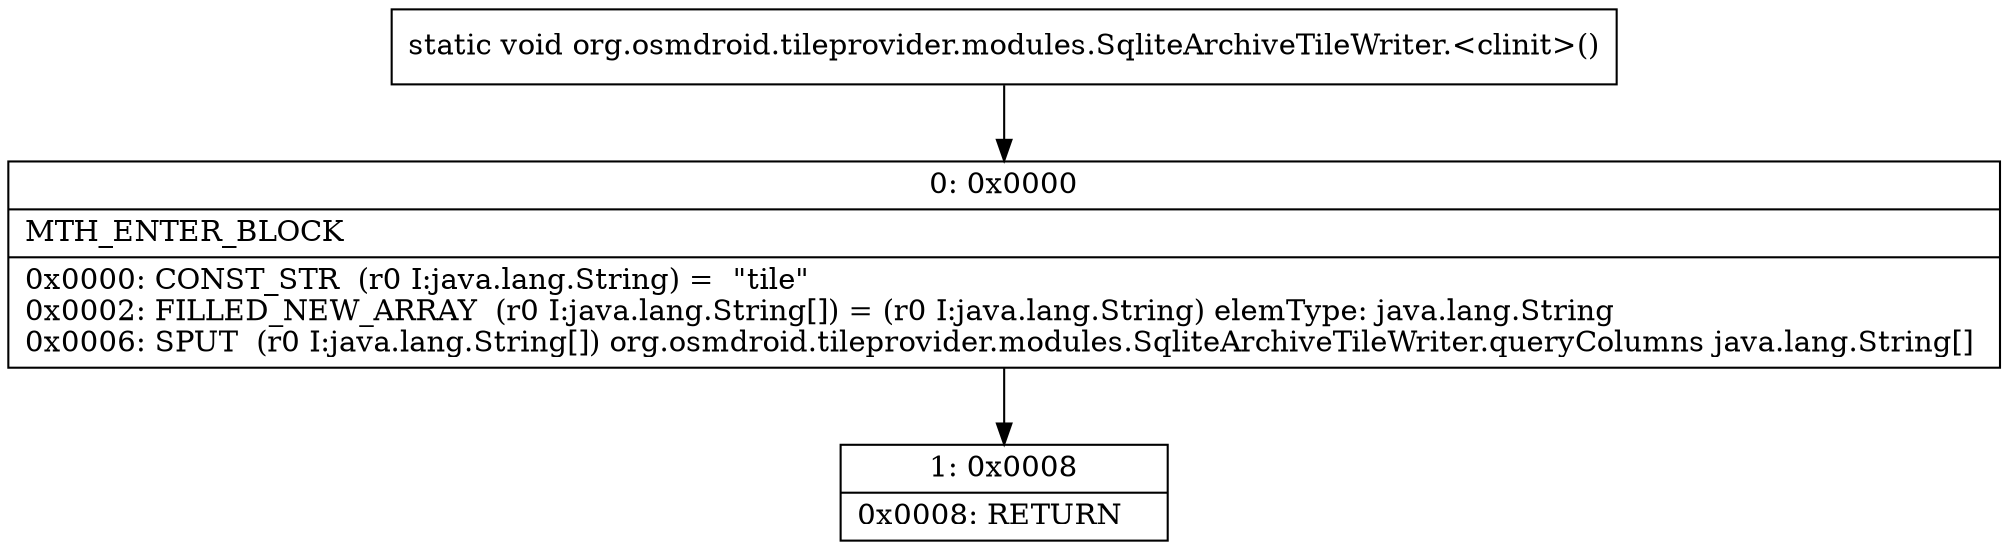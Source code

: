 digraph "CFG fororg.osmdroid.tileprovider.modules.SqliteArchiveTileWriter.\<clinit\>()V" {
Node_0 [shape=record,label="{0\:\ 0x0000|MTH_ENTER_BLOCK\l|0x0000: CONST_STR  (r0 I:java.lang.String) =  \"tile\" \l0x0002: FILLED_NEW_ARRAY  (r0 I:java.lang.String[]) = (r0 I:java.lang.String) elemType: java.lang.String \l0x0006: SPUT  (r0 I:java.lang.String[]) org.osmdroid.tileprovider.modules.SqliteArchiveTileWriter.queryColumns java.lang.String[] \l}"];
Node_1 [shape=record,label="{1\:\ 0x0008|0x0008: RETURN   \l}"];
MethodNode[shape=record,label="{static void org.osmdroid.tileprovider.modules.SqliteArchiveTileWriter.\<clinit\>() }"];
MethodNode -> Node_0;
Node_0 -> Node_1;
}

